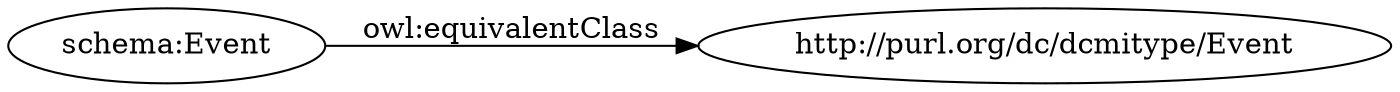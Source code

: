 digraph ar2dtool_diagram { 
rankdir=LR;
size="1501"
	"schema:Event" -> "http://purl.org/dc/dcmitype/Event" [ label = "owl:equivalentClass" ];

}
